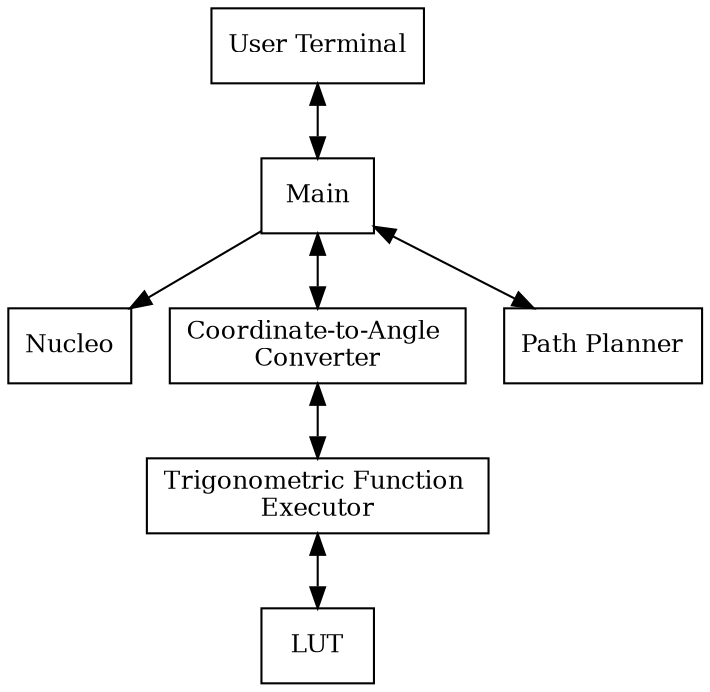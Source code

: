 digraph software_flowchart {

    graph [dpi=900]
    node [fontsize=12]
    concentrate=true

    node [shape=box] {
        terminal [label="User Terminal"]
        nucleo [label="Nucleo"]
        main [label="Main"]
        coordinate_angle_converter [label="Coordinate-to-Angle \nConverter"]
        trig_executor [label="Trigonometric Function \nExecutor"]
        path_planner [label="Path Planner"]
        lut [label="LUT"]
    }

    terminal -> main;
    main -> {coordinate_angle_converter, path_planner, terminal} [dir=both];
    main -> nucleo;

    coordinate_angle_converter -> trig_executor [dir=both];
    trig_executor -> lut [dir=both];
}